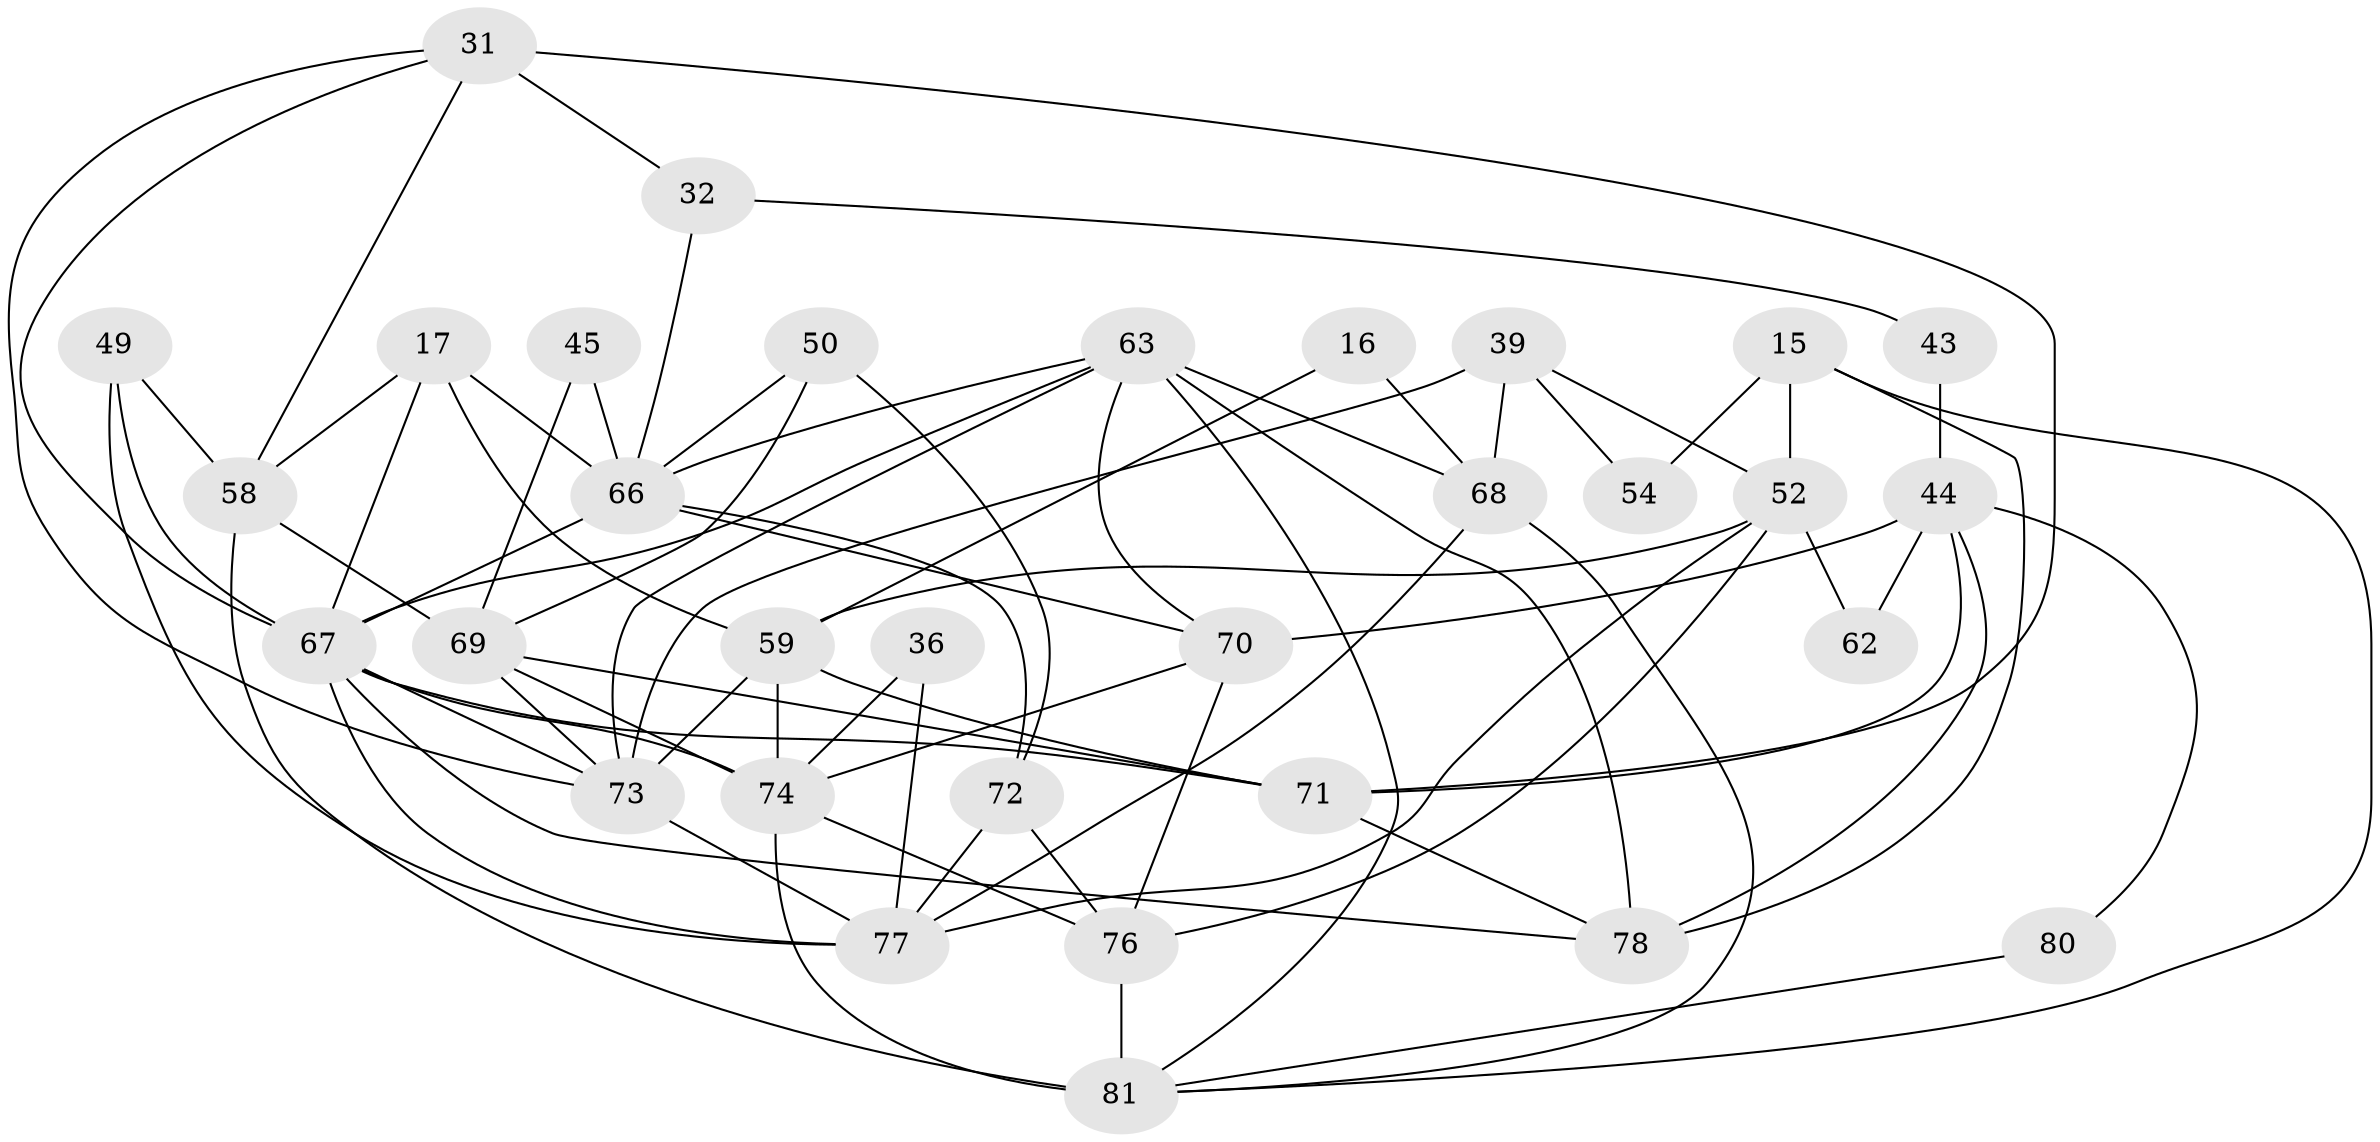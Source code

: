 // original degree distribution, {2: 0.14814814814814814, 3: 0.2839506172839506, 5: 0.20987654320987653, 4: 0.20987654320987653, 7: 0.04938271604938271, 6: 0.08641975308641975, 8: 0.012345679012345678}
// Generated by graph-tools (version 1.1) at 2025/55/03/04/25 21:55:31]
// undirected, 32 vertices, 76 edges
graph export_dot {
graph [start="1"]
  node [color=gray90,style=filled];
  15 [super="+10"];
  16;
  17 [super="+11"];
  31;
  32 [super="+23"];
  36;
  39 [super="+29"];
  43;
  44;
  45;
  49 [super="+33"];
  50;
  52 [super="+4"];
  54;
  58 [super="+2"];
  59 [super="+51"];
  62;
  63 [super="+61"];
  66 [super="+5+53"];
  67 [super="+37+64"];
  68 [super="+22+35+25+30"];
  69 [super="+8+46"];
  70 [super="+28"];
  71 [super="+65+20"];
  72 [super="+3"];
  73 [super="+40+56"];
  74 [super="+60"];
  76 [super="+14"];
  77 [super="+47+57"];
  78 [super="+75"];
  80;
  81 [super="+79+26"];
  15 -- 54;
  15 -- 78 [weight=2];
  15 -- 52;
  15 -- 81;
  16 -- 59;
  16 -- 68;
  17 -- 59 [weight=2];
  17 -- 67;
  17 -- 66 [weight=3];
  17 -- 58;
  31 -- 58;
  31 -- 71 [weight=2];
  31 -- 32;
  31 -- 67;
  31 -- 73;
  32 -- 43;
  32 -- 66 [weight=2];
  36 -- 74;
  36 -- 77;
  39 -- 52 [weight=2];
  39 -- 54;
  39 -- 68 [weight=2];
  39 -- 73 [weight=3];
  43 -- 44;
  44 -- 70;
  44 -- 78 [weight=2];
  44 -- 62;
  44 -- 71;
  44 -- 80;
  45 -- 69;
  45 -- 66;
  49 -- 77 [weight=2];
  49 -- 58;
  49 -- 67;
  50 -- 69;
  50 -- 72;
  50 -- 66;
  52 -- 76;
  52 -- 77;
  52 -- 62;
  52 -- 59 [weight=2];
  58 -- 81 [weight=2];
  58 -- 69 [weight=2];
  59 -- 74;
  59 -- 71 [weight=2];
  59 -- 73 [weight=2];
  63 -- 70;
  63 -- 78;
  63 -- 81 [weight=2];
  63 -- 67;
  63 -- 68 [weight=3];
  63 -- 66;
  63 -- 73;
  66 -- 67 [weight=3];
  66 -- 70 [weight=2];
  66 -- 72 [weight=2];
  67 -- 71;
  67 -- 77 [weight=2];
  67 -- 73 [weight=2];
  67 -- 74;
  67 -- 78;
  68 -- 77 [weight=2];
  68 -- 81;
  69 -- 74 [weight=2];
  69 -- 73;
  69 -- 71;
  70 -- 76 [weight=2];
  70 -- 74;
  71 -- 78;
  72 -- 76 [weight=2];
  72 -- 77 [weight=2];
  73 -- 77 [weight=3];
  74 -- 81 [weight=2];
  74 -- 76;
  76 -- 81 [weight=2];
  80 -- 81;
}
